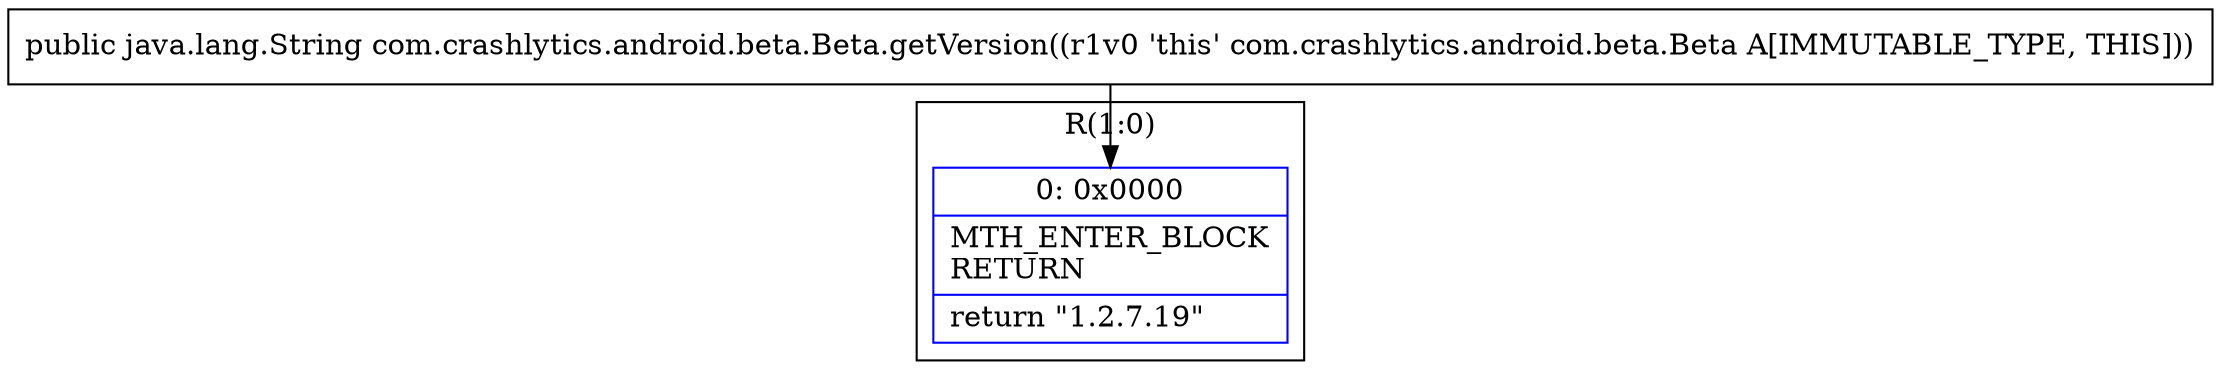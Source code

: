 digraph "CFG forcom.crashlytics.android.beta.Beta.getVersion()Ljava\/lang\/String;" {
subgraph cluster_Region_1564397280 {
label = "R(1:0)";
node [shape=record,color=blue];
Node_0 [shape=record,label="{0\:\ 0x0000|MTH_ENTER_BLOCK\lRETURN\l|return \"1.2.7.19\"\l}"];
}
MethodNode[shape=record,label="{public java.lang.String com.crashlytics.android.beta.Beta.getVersion((r1v0 'this' com.crashlytics.android.beta.Beta A[IMMUTABLE_TYPE, THIS])) }"];
MethodNode -> Node_0;
}


